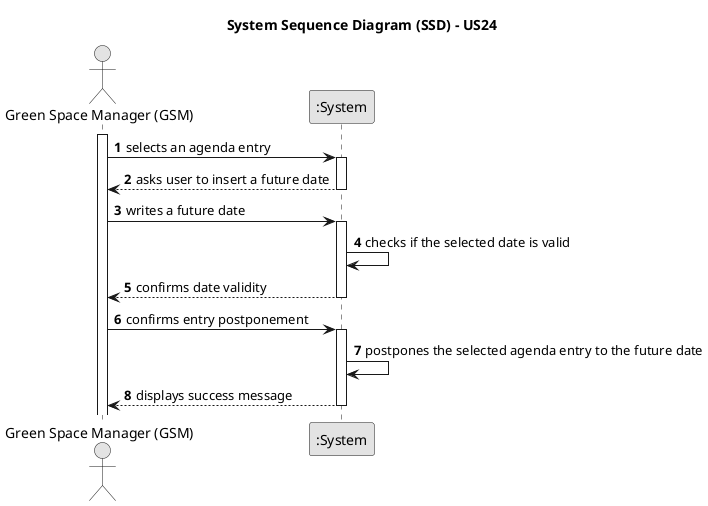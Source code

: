 @startuml
skinparam monochrome true
skinparam packageStyle rectangle
skinparam shadowing false

title System Sequence Diagram (SSD) - US24

autonumber

actor "Green Space Manager (GSM)" as GSM
participant ":System" as System

activate GSM

    GSM -> System : selects an agenda entry
    activate System

    System --> GSM : asks user to insert a future date
    deactivate System

    GSM -> System : writes a future date
    activate System

    System -> System : checks if the selected date is valid
    System --> GSM : confirms date validity
    deactivate System

    GSM -> System : confirms entry postponement
    activate System

    System -> System : postpones the selected agenda entry to the future date
    System --> GSM : displays success message
    deactivate System

@enduml